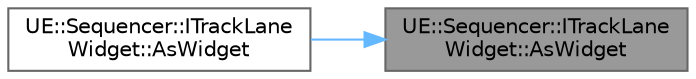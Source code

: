 digraph "UE::Sequencer::ITrackLaneWidget::AsWidget"
{
 // INTERACTIVE_SVG=YES
 // LATEX_PDF_SIZE
  bgcolor="transparent";
  edge [fontname=Helvetica,fontsize=10,labelfontname=Helvetica,labelfontsize=10];
  node [fontname=Helvetica,fontsize=10,shape=box,height=0.2,width=0.4];
  rankdir="RL";
  Node1 [id="Node000001",label="UE::Sequencer::ITrackLane\lWidget::AsWidget",height=0.2,width=0.4,color="gray40", fillcolor="grey60", style="filled", fontcolor="black",tooltip="Retrieve this interface as a widget."];
  Node1 -> Node2 [id="edge1_Node000001_Node000002",dir="back",color="steelblue1",style="solid",tooltip=" "];
  Node2 [id="Node000002",label="UE::Sequencer::ITrackLane\lWidget::AsWidget",height=0.2,width=0.4,color="grey40", fillcolor="white", style="filled",URL="$d4/d61/classUE_1_1Sequencer_1_1ITrackLaneWidget.html#ad6ca236c153be2acde4255334763e4cc",tooltip=" "];
}
